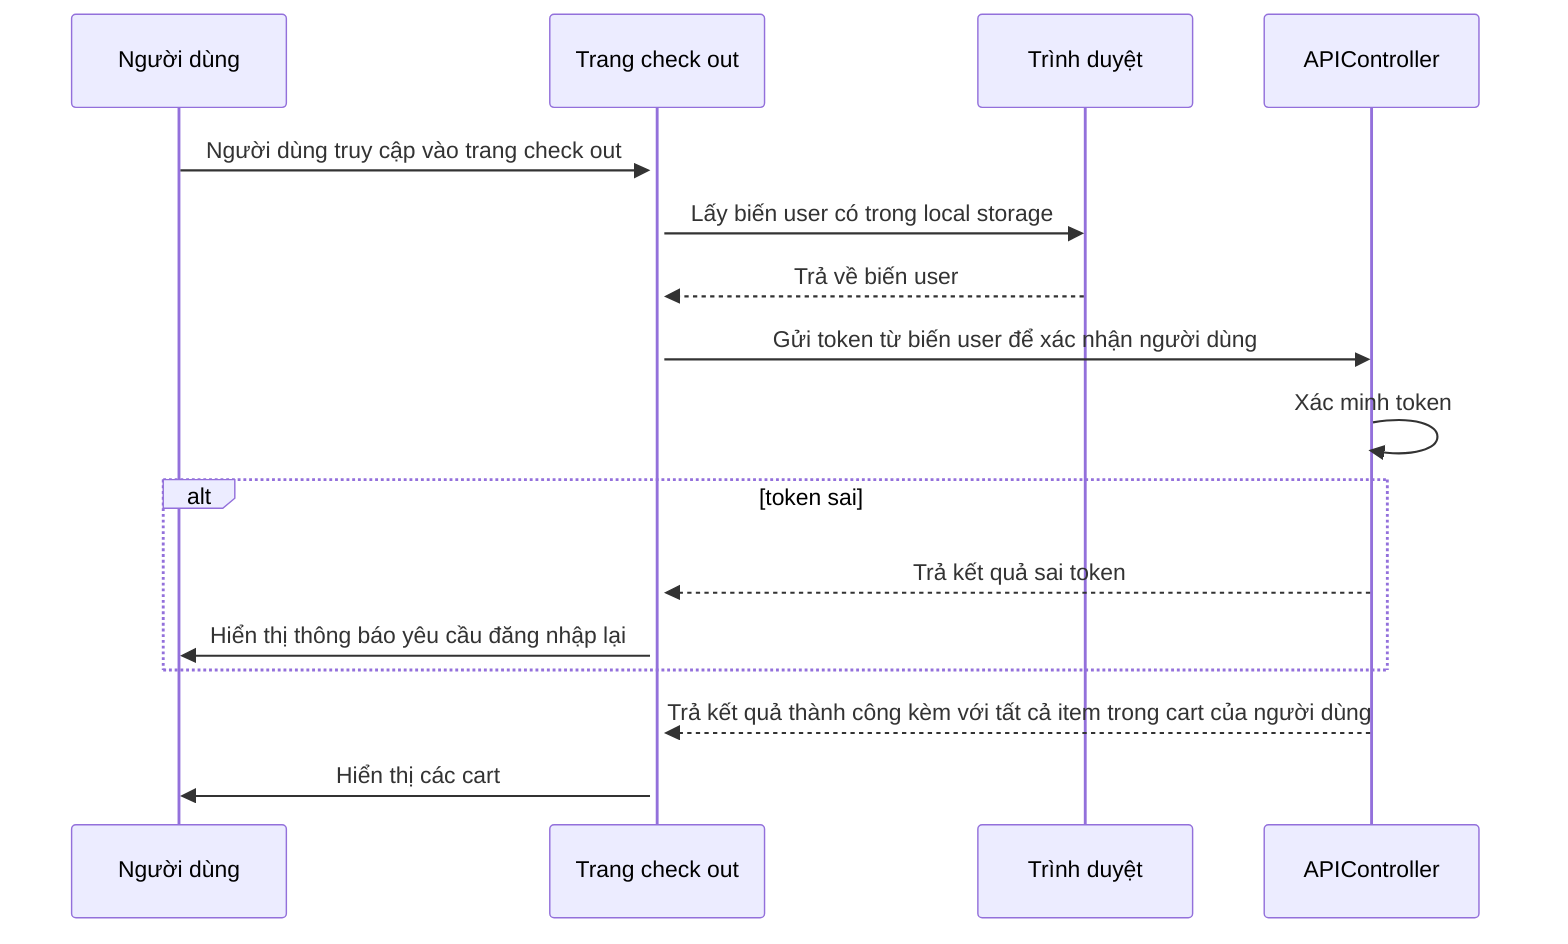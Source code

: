 sequenceDiagram
    Người dùng->>+Trang check out: Người dùng truy cập vào trang check out
    Trang check out ->> Trình duyệt: Lấy biến user có trong local storage
    Trình duyệt -->> Trang check out: Trả về biến user
    Trang check out ->> APIController: Gửi token từ biến user để xác nhận người dùng
    APIController ->> APIController: Xác minh token
    alt token sai
    APIController -->> Trang check out: Trả kết quả sai token
    Trang check out ->> Người dùng: Hiển thị thông báo yêu cầu đăng nhập lại
    end
    APIController -->> Trang check out: Trả kết quả thành công kèm với tất cả item trong cart của người dùng
    Trang check out ->> Người dùng: Hiển thị các cart